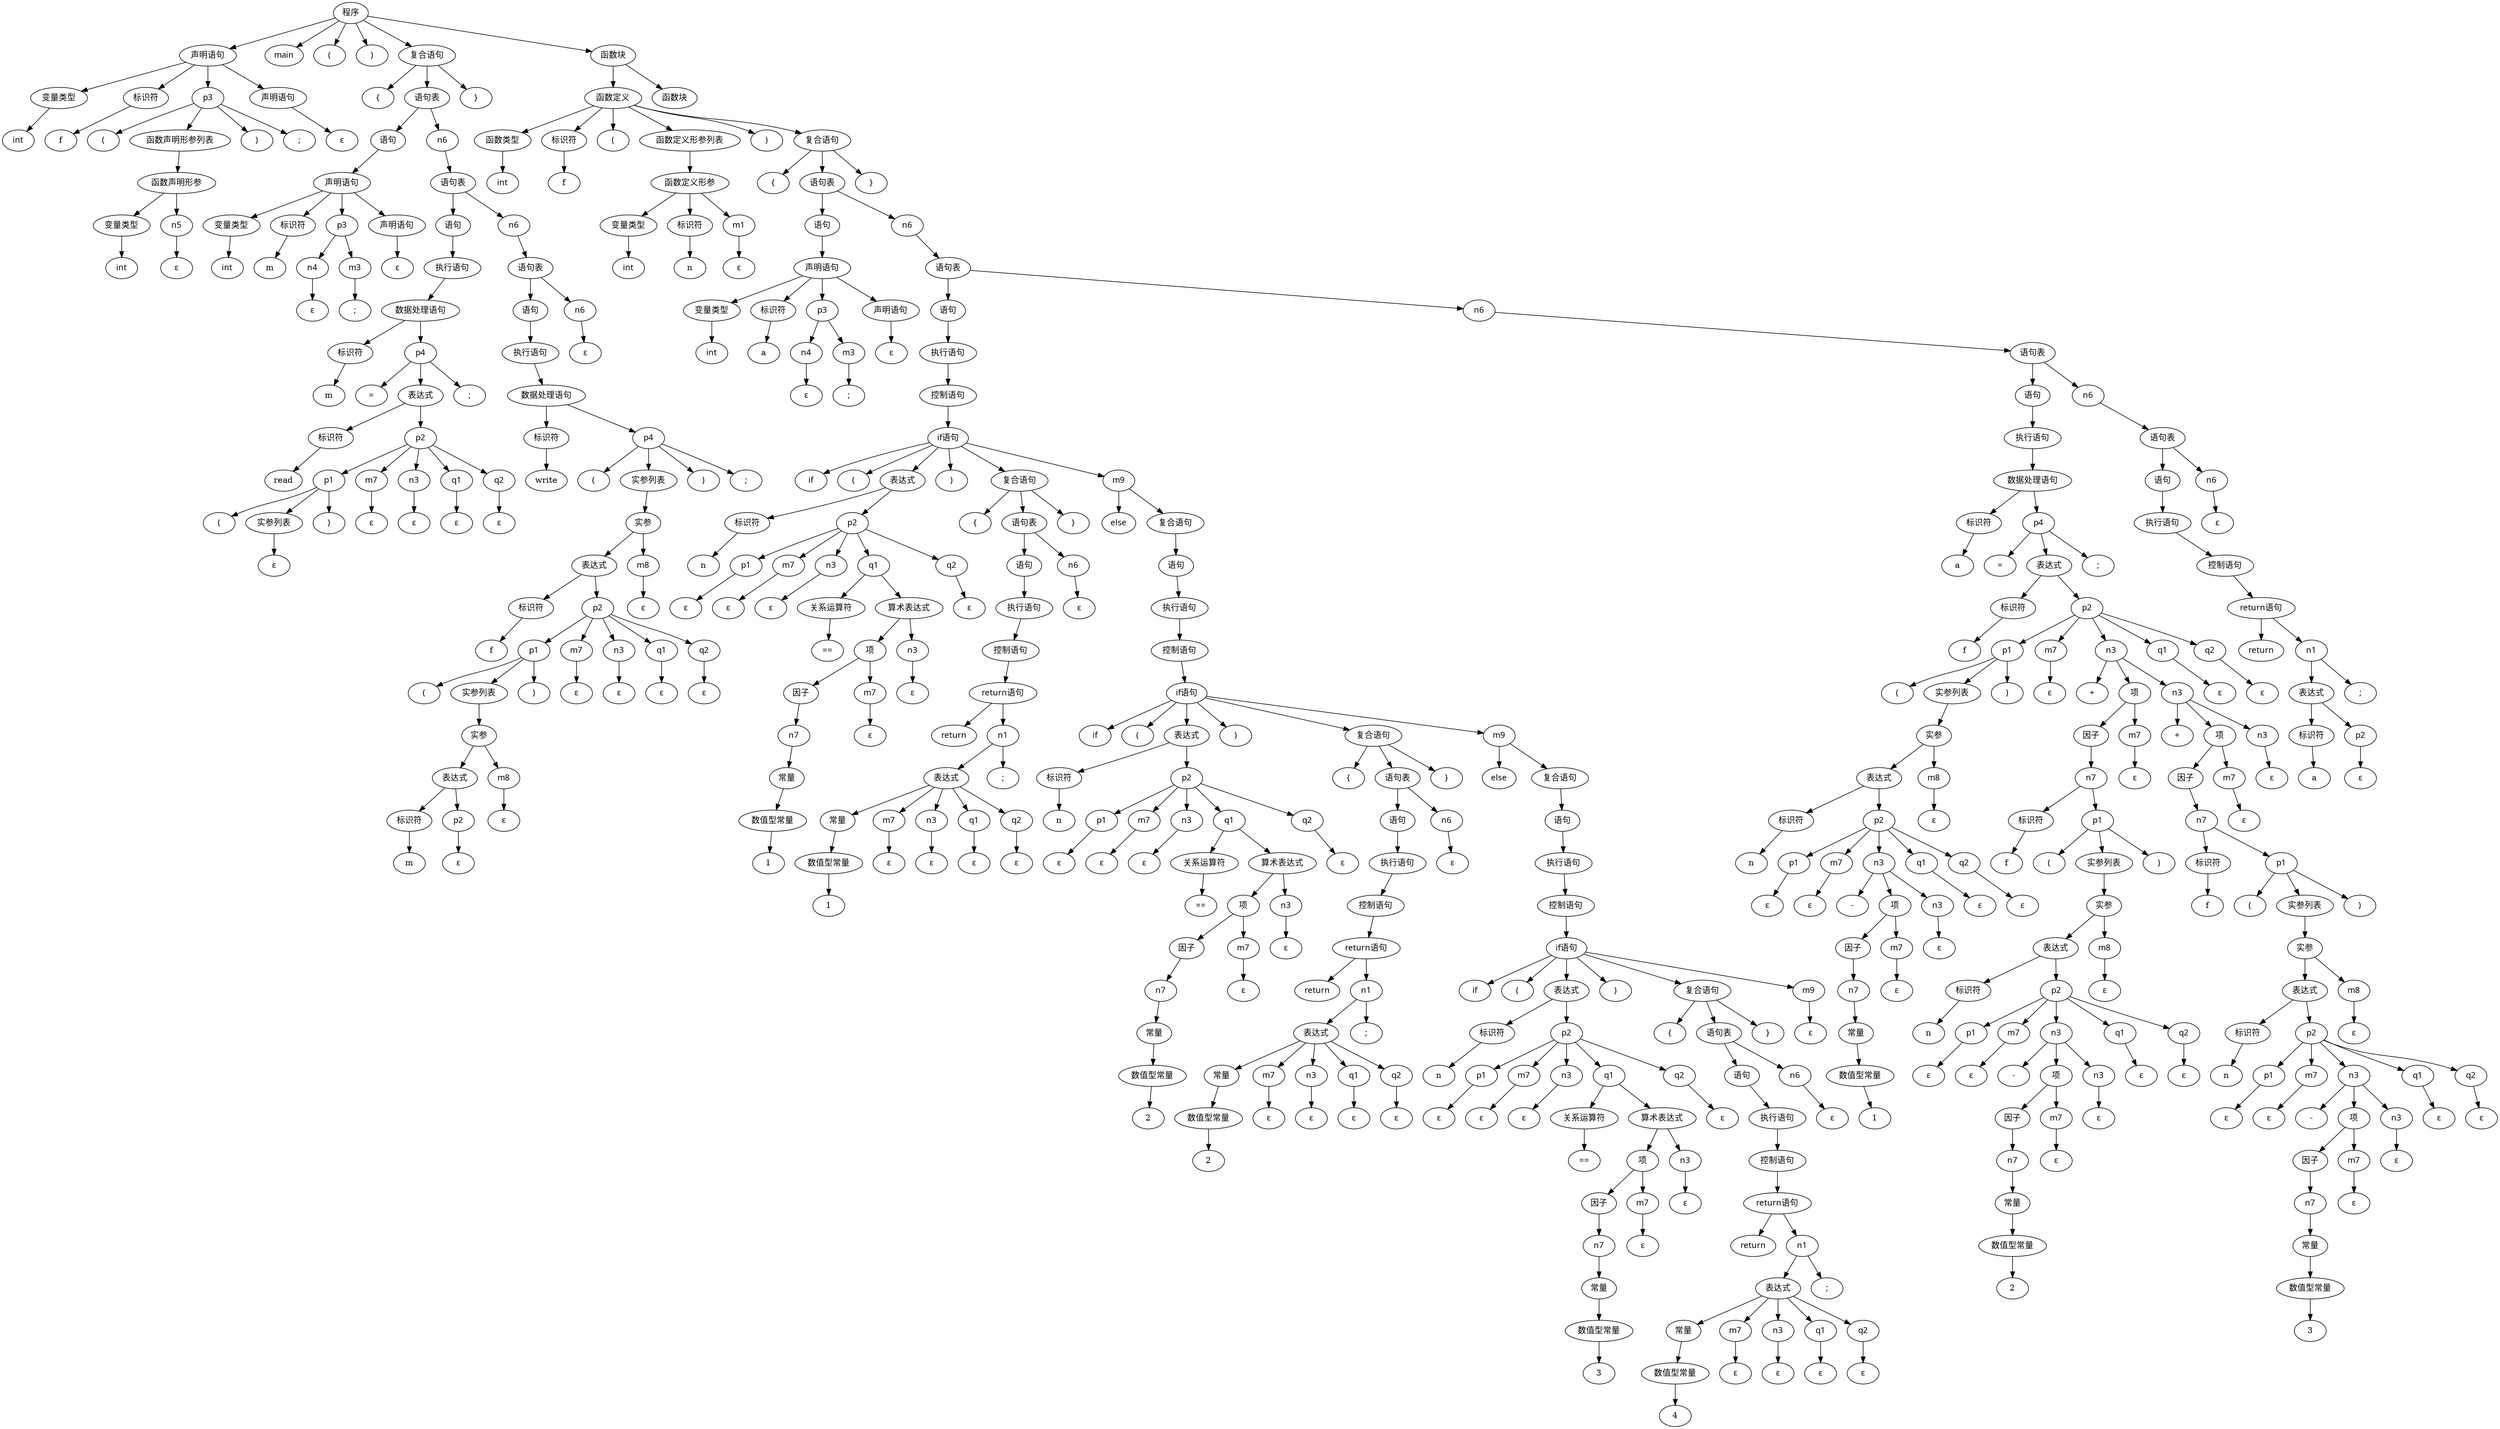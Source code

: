 // Syntax Tree
digraph "./Syntax_Tree/tree" {
	0 [label="程序" fontname=SimHei]
	1 [label="声明语句" fontname=SimHei]
	0 -> 1
	2 [label="变量类型" fontname=SimHei]
	1 -> 2
	3 [label=int fontname=SimHei]
	2 -> 3
	4 [label="标识符" fontname=SimHei]
	1 -> 4
	5 [label=f]
	4 -> 5
	6 [label=p3 fontname=SimHei]
	1 -> 6
	7 [label="(" fontname=SimHei]
	6 -> 7
	8 [label="函数声明形参列表" fontname=SimHei]
	6 -> 8
	9 [label="函数声明形参" fontname=SimHei]
	8 -> 9
	10 [label="变量类型" fontname=SimHei]
	9 -> 10
	11 [label=int fontname=SimHei]
	10 -> 11
	12 [label=n5 fontname=SimHei]
	9 -> 12
	13 [label="ε" fontname=SimHei]
	12 -> 13
	14 [label=")" fontname=SimHei]
	6 -> 14
	15 [label=";" fontname=SimHei]
	6 -> 15
	16 [label="声明语句" fontname=SimHei]
	1 -> 16
	17 [label="ε" fontname=SimHei]
	16 -> 17
	18 [label=main fontname=SimHei]
	0 -> 18
	19 [label="(" fontname=SimHei]
	0 -> 19
	20 [label=")" fontname=SimHei]
	0 -> 20
	21 [label="复合语句" fontname=SimHei]
	0 -> 21
	22 [label="{" fontname=SimHei]
	21 -> 22
	23 [label="语句表" fontname=SimHei]
	21 -> 23
	24 [label="语句" fontname=SimHei]
	23 -> 24
	25 [label="声明语句" fontname=SimHei]
	24 -> 25
	26 [label="变量类型" fontname=SimHei]
	25 -> 26
	27 [label=int fontname=SimHei]
	26 -> 27
	28 [label="标识符" fontname=SimHei]
	25 -> 28
	29 [label=m]
	28 -> 29
	30 [label=p3 fontname=SimHei]
	25 -> 30
	31 [label=n4 fontname=SimHei]
	30 -> 31
	32 [label="ε" fontname=SimHei]
	31 -> 32
	33 [label=m3 fontname=SimHei]
	30 -> 33
	34 [label=";" fontname=SimHei]
	33 -> 34
	35 [label="声明语句" fontname=SimHei]
	25 -> 35
	36 [label="ε" fontname=SimHei]
	35 -> 36
	37 [label=n6 fontname=SimHei]
	23 -> 37
	38 [label="语句表" fontname=SimHei]
	37 -> 38
	39 [label="语句" fontname=SimHei]
	38 -> 39
	40 [label="执行语句" fontname=SimHei]
	39 -> 40
	41 [label="数据处理语句" fontname=SimHei]
	40 -> 41
	42 [label="标识符" fontname=SimHei]
	41 -> 42
	43 [label=m]
	42 -> 43
	44 [label=p4 fontname=SimHei]
	41 -> 44
	45 [label="=" fontname=SimHei]
	44 -> 45
	46 [label="表达式" fontname=SimHei]
	44 -> 46
	47 [label="标识符" fontname=SimHei]
	46 -> 47
	48 [label=read]
	47 -> 48
	49 [label=p2 fontname=SimHei]
	46 -> 49
	50 [label=p1 fontname=SimHei]
	49 -> 50
	51 [label="(" fontname=SimHei]
	50 -> 51
	52 [label="实参列表" fontname=SimHei]
	50 -> 52
	53 [label="ε" fontname=SimHei]
	52 -> 53
	54 [label=")" fontname=SimHei]
	50 -> 54
	55 [label=m7 fontname=SimHei]
	49 -> 55
	56 [label="ε" fontname=SimHei]
	55 -> 56
	57 [label=n3 fontname=SimHei]
	49 -> 57
	58 [label="ε" fontname=SimHei]
	57 -> 58
	59 [label=q1 fontname=SimHei]
	49 -> 59
	60 [label="ε" fontname=SimHei]
	59 -> 60
	61 [label=q2 fontname=SimHei]
	49 -> 61
	62 [label="ε" fontname=SimHei]
	61 -> 62
	63 [label=";" fontname=SimHei]
	44 -> 63
	64 [label=n6 fontname=SimHei]
	38 -> 64
	65 [label="语句表" fontname=SimHei]
	64 -> 65
	66 [label="语句" fontname=SimHei]
	65 -> 66
	67 [label="执行语句" fontname=SimHei]
	66 -> 67
	68 [label="数据处理语句" fontname=SimHei]
	67 -> 68
	69 [label="标识符" fontname=SimHei]
	68 -> 69
	70 [label=write]
	69 -> 70
	71 [label=p4 fontname=SimHei]
	68 -> 71
	72 [label="(" fontname=SimHei]
	71 -> 72
	73 [label="实参列表" fontname=SimHei]
	71 -> 73
	74 [label="实参" fontname=SimHei]
	73 -> 74
	75 [label="表达式" fontname=SimHei]
	74 -> 75
	76 [label="标识符" fontname=SimHei]
	75 -> 76
	77 [label=f]
	76 -> 77
	78 [label=p2 fontname=SimHei]
	75 -> 78
	79 [label=p1 fontname=SimHei]
	78 -> 79
	80 [label="(" fontname=SimHei]
	79 -> 80
	81 [label="实参列表" fontname=SimHei]
	79 -> 81
	82 [label="实参" fontname=SimHei]
	81 -> 82
	83 [label="表达式" fontname=SimHei]
	82 -> 83
	84 [label="标识符" fontname=SimHei]
	83 -> 84
	85 [label=m]
	84 -> 85
	86 [label=p2 fontname=SimHei]
	83 -> 86
	87 [label="ε" fontname=SimHei]
	86 -> 87
	88 [label=m8 fontname=SimHei]
	82 -> 88
	89 [label="ε" fontname=SimHei]
	88 -> 89
	90 [label=")" fontname=SimHei]
	79 -> 90
	91 [label=m7 fontname=SimHei]
	78 -> 91
	92 [label="ε" fontname=SimHei]
	91 -> 92
	93 [label=n3 fontname=SimHei]
	78 -> 93
	94 [label="ε" fontname=SimHei]
	93 -> 94
	95 [label=q1 fontname=SimHei]
	78 -> 95
	96 [label="ε" fontname=SimHei]
	95 -> 96
	97 [label=q2 fontname=SimHei]
	78 -> 97
	98 [label="ε" fontname=SimHei]
	97 -> 98
	99 [label=m8 fontname=SimHei]
	74 -> 99
	100 [label="ε" fontname=SimHei]
	99 -> 100
	101 [label=")" fontname=SimHei]
	71 -> 101
	102 [label=";" fontname=SimHei]
	71 -> 102
	103 [label=n6 fontname=SimHei]
	65 -> 103
	104 [label="ε" fontname=SimHei]
	103 -> 104
	105 [label="}" fontname=SimHei]
	21 -> 105
	106 [label="函数块" fontname=SimHei]
	0 -> 106
	107 [label="函数定义" fontname=SimHei]
	106 -> 107
	108 [label="函数类型" fontname=SimHei]
	107 -> 108
	109 [label=int fontname=SimHei]
	108 -> 109
	110 [label="标识符" fontname=SimHei]
	107 -> 110
	111 [label=f]
	110 -> 111
	112 [label="(" fontname=SimHei]
	107 -> 112
	113 [label="函数定义形参列表" fontname=SimHei]
	107 -> 113
	114 [label="函数定义形参" fontname=SimHei]
	113 -> 114
	115 [label="变量类型" fontname=SimHei]
	114 -> 115
	116 [label=int fontname=SimHei]
	115 -> 116
	117 [label="标识符" fontname=SimHei]
	114 -> 117
	118 [label=n]
	117 -> 118
	119 [label=m1 fontname=SimHei]
	114 -> 119
	120 [label="ε" fontname=SimHei]
	119 -> 120
	121 [label=")" fontname=SimHei]
	107 -> 121
	122 [label="复合语句" fontname=SimHei]
	107 -> 122
	123 [label="{" fontname=SimHei]
	122 -> 123
	124 [label="语句表" fontname=SimHei]
	122 -> 124
	125 [label="语句" fontname=SimHei]
	124 -> 125
	126 [label="声明语句" fontname=SimHei]
	125 -> 126
	127 [label="变量类型" fontname=SimHei]
	126 -> 127
	128 [label=int fontname=SimHei]
	127 -> 128
	129 [label="标识符" fontname=SimHei]
	126 -> 129
	130 [label=a]
	129 -> 130
	131 [label=p3 fontname=SimHei]
	126 -> 131
	132 [label=n4 fontname=SimHei]
	131 -> 132
	133 [label="ε" fontname=SimHei]
	132 -> 133
	134 [label=m3 fontname=SimHei]
	131 -> 134
	135 [label=";" fontname=SimHei]
	134 -> 135
	136 [label="声明语句" fontname=SimHei]
	126 -> 136
	137 [label="ε" fontname=SimHei]
	136 -> 137
	138 [label=n6 fontname=SimHei]
	124 -> 138
	139 [label="语句表" fontname=SimHei]
	138 -> 139
	140 [label="语句" fontname=SimHei]
	139 -> 140
	141 [label="执行语句" fontname=SimHei]
	140 -> 141
	142 [label="控制语句" fontname=SimHei]
	141 -> 142
	143 [label="if语句" fontname=SimHei]
	142 -> 143
	144 [label=if fontname=SimHei]
	143 -> 144
	145 [label="(" fontname=SimHei]
	143 -> 145
	146 [label="表达式" fontname=SimHei]
	143 -> 146
	147 [label="标识符" fontname=SimHei]
	146 -> 147
	148 [label=n]
	147 -> 148
	149 [label=p2 fontname=SimHei]
	146 -> 149
	150 [label=p1 fontname=SimHei]
	149 -> 150
	151 [label="ε" fontname=SimHei]
	150 -> 151
	152 [label=m7 fontname=SimHei]
	149 -> 152
	153 [label="ε" fontname=SimHei]
	152 -> 153
	154 [label=n3 fontname=SimHei]
	149 -> 154
	155 [label="ε" fontname=SimHei]
	154 -> 155
	156 [label=q1 fontname=SimHei]
	149 -> 156
	157 [label="关系运算符" fontname=SimHei]
	156 -> 157
	158 [label="==" fontname=SimHei]
	157 -> 158
	159 [label="算术表达式" fontname=SimHei]
	156 -> 159
	160 [label="项" fontname=SimHei]
	159 -> 160
	161 [label="因子" fontname=SimHei]
	160 -> 161
	162 [label=n7 fontname=SimHei]
	161 -> 162
	163 [label="常量" fontname=SimHei]
	162 -> 163
	164 [label="数值型常量" fontname=SimHei]
	163 -> 164
	165 [label=1]
	164 -> 165
	166 [label=m7 fontname=SimHei]
	160 -> 166
	167 [label="ε" fontname=SimHei]
	166 -> 167
	168 [label=n3 fontname=SimHei]
	159 -> 168
	169 [label="ε" fontname=SimHei]
	168 -> 169
	170 [label=q2 fontname=SimHei]
	149 -> 170
	171 [label="ε" fontname=SimHei]
	170 -> 171
	172 [label=")" fontname=SimHei]
	143 -> 172
	173 [label="复合语句" fontname=SimHei]
	143 -> 173
	174 [label="{" fontname=SimHei]
	173 -> 174
	175 [label="语句表" fontname=SimHei]
	173 -> 175
	176 [label="语句" fontname=SimHei]
	175 -> 176
	177 [label="执行语句" fontname=SimHei]
	176 -> 177
	178 [label="控制语句" fontname=SimHei]
	177 -> 178
	179 [label="return语句" fontname=SimHei]
	178 -> 179
	180 [label=return fontname=SimHei]
	179 -> 180
	181 [label=n1 fontname=SimHei]
	179 -> 181
	182 [label="表达式" fontname=SimHei]
	181 -> 182
	183 [label="常量" fontname=SimHei]
	182 -> 183
	184 [label="数值型常量" fontname=SimHei]
	183 -> 184
	185 [label=1]
	184 -> 185
	186 [label=m7 fontname=SimHei]
	182 -> 186
	187 [label="ε" fontname=SimHei]
	186 -> 187
	188 [label=n3 fontname=SimHei]
	182 -> 188
	189 [label="ε" fontname=SimHei]
	188 -> 189
	190 [label=q1 fontname=SimHei]
	182 -> 190
	191 [label="ε" fontname=SimHei]
	190 -> 191
	192 [label=q2 fontname=SimHei]
	182 -> 192
	193 [label="ε" fontname=SimHei]
	192 -> 193
	194 [label=";" fontname=SimHei]
	181 -> 194
	195 [label=n6 fontname=SimHei]
	175 -> 195
	196 [label="ε" fontname=SimHei]
	195 -> 196
	197 [label="}" fontname=SimHei]
	173 -> 197
	198 [label=m9 fontname=SimHei]
	143 -> 198
	199 [label=else fontname=SimHei]
	198 -> 199
	200 [label="复合语句" fontname=SimHei]
	198 -> 200
	201 [label="语句" fontname=SimHei]
	200 -> 201
	202 [label="执行语句" fontname=SimHei]
	201 -> 202
	203 [label="控制语句" fontname=SimHei]
	202 -> 203
	204 [label="if语句" fontname=SimHei]
	203 -> 204
	205 [label=if fontname=SimHei]
	204 -> 205
	206 [label="(" fontname=SimHei]
	204 -> 206
	207 [label="表达式" fontname=SimHei]
	204 -> 207
	208 [label="标识符" fontname=SimHei]
	207 -> 208
	209 [label=n]
	208 -> 209
	210 [label=p2 fontname=SimHei]
	207 -> 210
	211 [label=p1 fontname=SimHei]
	210 -> 211
	212 [label="ε" fontname=SimHei]
	211 -> 212
	213 [label=m7 fontname=SimHei]
	210 -> 213
	214 [label="ε" fontname=SimHei]
	213 -> 214
	215 [label=n3 fontname=SimHei]
	210 -> 215
	216 [label="ε" fontname=SimHei]
	215 -> 216
	217 [label=q1 fontname=SimHei]
	210 -> 217
	218 [label="关系运算符" fontname=SimHei]
	217 -> 218
	219 [label="==" fontname=SimHei]
	218 -> 219
	220 [label="算术表达式" fontname=SimHei]
	217 -> 220
	221 [label="项" fontname=SimHei]
	220 -> 221
	222 [label="因子" fontname=SimHei]
	221 -> 222
	223 [label=n7 fontname=SimHei]
	222 -> 223
	224 [label="常量" fontname=SimHei]
	223 -> 224
	225 [label="数值型常量" fontname=SimHei]
	224 -> 225
	226 [label=2]
	225 -> 226
	227 [label=m7 fontname=SimHei]
	221 -> 227
	228 [label="ε" fontname=SimHei]
	227 -> 228
	229 [label=n3 fontname=SimHei]
	220 -> 229
	230 [label="ε" fontname=SimHei]
	229 -> 230
	231 [label=q2 fontname=SimHei]
	210 -> 231
	232 [label="ε" fontname=SimHei]
	231 -> 232
	233 [label=")" fontname=SimHei]
	204 -> 233
	234 [label="复合语句" fontname=SimHei]
	204 -> 234
	235 [label="{" fontname=SimHei]
	234 -> 235
	236 [label="语句表" fontname=SimHei]
	234 -> 236
	237 [label="语句" fontname=SimHei]
	236 -> 237
	238 [label="执行语句" fontname=SimHei]
	237 -> 238
	239 [label="控制语句" fontname=SimHei]
	238 -> 239
	240 [label="return语句" fontname=SimHei]
	239 -> 240
	241 [label=return fontname=SimHei]
	240 -> 241
	242 [label=n1 fontname=SimHei]
	240 -> 242
	243 [label="表达式" fontname=SimHei]
	242 -> 243
	244 [label="常量" fontname=SimHei]
	243 -> 244
	245 [label="数值型常量" fontname=SimHei]
	244 -> 245
	246 [label=2]
	245 -> 246
	247 [label=m7 fontname=SimHei]
	243 -> 247
	248 [label="ε" fontname=SimHei]
	247 -> 248
	249 [label=n3 fontname=SimHei]
	243 -> 249
	250 [label="ε" fontname=SimHei]
	249 -> 250
	251 [label=q1 fontname=SimHei]
	243 -> 251
	252 [label="ε" fontname=SimHei]
	251 -> 252
	253 [label=q2 fontname=SimHei]
	243 -> 253
	254 [label="ε" fontname=SimHei]
	253 -> 254
	255 [label=";" fontname=SimHei]
	242 -> 255
	256 [label=n6 fontname=SimHei]
	236 -> 256
	257 [label="ε" fontname=SimHei]
	256 -> 257
	258 [label="}" fontname=SimHei]
	234 -> 258
	259 [label=m9 fontname=SimHei]
	204 -> 259
	260 [label=else fontname=SimHei]
	259 -> 260
	261 [label="复合语句" fontname=SimHei]
	259 -> 261
	262 [label="语句" fontname=SimHei]
	261 -> 262
	263 [label="执行语句" fontname=SimHei]
	262 -> 263
	264 [label="控制语句" fontname=SimHei]
	263 -> 264
	265 [label="if语句" fontname=SimHei]
	264 -> 265
	266 [label=if fontname=SimHei]
	265 -> 266
	267 [label="(" fontname=SimHei]
	265 -> 267
	268 [label="表达式" fontname=SimHei]
	265 -> 268
	269 [label="标识符" fontname=SimHei]
	268 -> 269
	270 [label=n]
	269 -> 270
	271 [label=p2 fontname=SimHei]
	268 -> 271
	272 [label=p1 fontname=SimHei]
	271 -> 272
	273 [label="ε" fontname=SimHei]
	272 -> 273
	274 [label=m7 fontname=SimHei]
	271 -> 274
	275 [label="ε" fontname=SimHei]
	274 -> 275
	276 [label=n3 fontname=SimHei]
	271 -> 276
	277 [label="ε" fontname=SimHei]
	276 -> 277
	278 [label=q1 fontname=SimHei]
	271 -> 278
	279 [label="关系运算符" fontname=SimHei]
	278 -> 279
	280 [label="==" fontname=SimHei]
	279 -> 280
	281 [label="算术表达式" fontname=SimHei]
	278 -> 281
	282 [label="项" fontname=SimHei]
	281 -> 282
	283 [label="因子" fontname=SimHei]
	282 -> 283
	284 [label=n7 fontname=SimHei]
	283 -> 284
	285 [label="常量" fontname=SimHei]
	284 -> 285
	286 [label="数值型常量" fontname=SimHei]
	285 -> 286
	287 [label=3]
	286 -> 287
	288 [label=m7 fontname=SimHei]
	282 -> 288
	289 [label="ε" fontname=SimHei]
	288 -> 289
	290 [label=n3 fontname=SimHei]
	281 -> 290
	291 [label="ε" fontname=SimHei]
	290 -> 291
	292 [label=q2 fontname=SimHei]
	271 -> 292
	293 [label="ε" fontname=SimHei]
	292 -> 293
	294 [label=")" fontname=SimHei]
	265 -> 294
	295 [label="复合语句" fontname=SimHei]
	265 -> 295
	296 [label="{" fontname=SimHei]
	295 -> 296
	297 [label="语句表" fontname=SimHei]
	295 -> 297
	298 [label="语句" fontname=SimHei]
	297 -> 298
	299 [label="执行语句" fontname=SimHei]
	298 -> 299
	300 [label="控制语句" fontname=SimHei]
	299 -> 300
	301 [label="return语句" fontname=SimHei]
	300 -> 301
	302 [label=return fontname=SimHei]
	301 -> 302
	303 [label=n1 fontname=SimHei]
	301 -> 303
	304 [label="表达式" fontname=SimHei]
	303 -> 304
	305 [label="常量" fontname=SimHei]
	304 -> 305
	306 [label="数值型常量" fontname=SimHei]
	305 -> 306
	307 [label=4]
	306 -> 307
	308 [label=m7 fontname=SimHei]
	304 -> 308
	309 [label="ε" fontname=SimHei]
	308 -> 309
	310 [label=n3 fontname=SimHei]
	304 -> 310
	311 [label="ε" fontname=SimHei]
	310 -> 311
	312 [label=q1 fontname=SimHei]
	304 -> 312
	313 [label="ε" fontname=SimHei]
	312 -> 313
	314 [label=q2 fontname=SimHei]
	304 -> 314
	315 [label="ε" fontname=SimHei]
	314 -> 315
	316 [label=";" fontname=SimHei]
	303 -> 316
	317 [label=n6 fontname=SimHei]
	297 -> 317
	318 [label="ε" fontname=SimHei]
	317 -> 318
	319 [label="}" fontname=SimHei]
	295 -> 319
	320 [label=m9 fontname=SimHei]
	265 -> 320
	321 [label="ε" fontname=SimHei]
	320 -> 321
	322 [label=n6 fontname=SimHei]
	139 -> 322
	323 [label="语句表" fontname=SimHei]
	322 -> 323
	324 [label="语句" fontname=SimHei]
	323 -> 324
	325 [label="执行语句" fontname=SimHei]
	324 -> 325
	326 [label="数据处理语句" fontname=SimHei]
	325 -> 326
	327 [label="标识符" fontname=SimHei]
	326 -> 327
	328 [label=a]
	327 -> 328
	329 [label=p4 fontname=SimHei]
	326 -> 329
	330 [label="=" fontname=SimHei]
	329 -> 330
	331 [label="表达式" fontname=SimHei]
	329 -> 331
	332 [label="标识符" fontname=SimHei]
	331 -> 332
	333 [label=f]
	332 -> 333
	334 [label=p2 fontname=SimHei]
	331 -> 334
	335 [label=p1 fontname=SimHei]
	334 -> 335
	336 [label="(" fontname=SimHei]
	335 -> 336
	337 [label="实参列表" fontname=SimHei]
	335 -> 337
	338 [label="实参" fontname=SimHei]
	337 -> 338
	339 [label="表达式" fontname=SimHei]
	338 -> 339
	340 [label="标识符" fontname=SimHei]
	339 -> 340
	341 [label=n]
	340 -> 341
	342 [label=p2 fontname=SimHei]
	339 -> 342
	343 [label=p1 fontname=SimHei]
	342 -> 343
	344 [label="ε" fontname=SimHei]
	343 -> 344
	345 [label=m7 fontname=SimHei]
	342 -> 345
	346 [label="ε" fontname=SimHei]
	345 -> 346
	347 [label=n3 fontname=SimHei]
	342 -> 347
	348 [label="-" fontname=SimHei]
	347 -> 348
	349 [label="项" fontname=SimHei]
	347 -> 349
	350 [label="因子" fontname=SimHei]
	349 -> 350
	351 [label=n7 fontname=SimHei]
	350 -> 351
	352 [label="常量" fontname=SimHei]
	351 -> 352
	353 [label="数值型常量" fontname=SimHei]
	352 -> 353
	354 [label=1]
	353 -> 354
	355 [label=m7 fontname=SimHei]
	349 -> 355
	356 [label="ε" fontname=SimHei]
	355 -> 356
	357 [label=n3 fontname=SimHei]
	347 -> 357
	358 [label="ε" fontname=SimHei]
	357 -> 358
	359 [label=q1 fontname=SimHei]
	342 -> 359
	360 [label="ε" fontname=SimHei]
	359 -> 360
	361 [label=q2 fontname=SimHei]
	342 -> 361
	362 [label="ε" fontname=SimHei]
	361 -> 362
	363 [label=m8 fontname=SimHei]
	338 -> 363
	364 [label="ε" fontname=SimHei]
	363 -> 364
	365 [label=")" fontname=SimHei]
	335 -> 365
	366 [label=m7 fontname=SimHei]
	334 -> 366
	367 [label="ε" fontname=SimHei]
	366 -> 367
	368 [label=n3 fontname=SimHei]
	334 -> 368
	369 [label="+" fontname=SimHei]
	368 -> 369
	370 [label="项" fontname=SimHei]
	368 -> 370
	371 [label="因子" fontname=SimHei]
	370 -> 371
	372 [label=n7 fontname=SimHei]
	371 -> 372
	373 [label="标识符" fontname=SimHei]
	372 -> 373
	374 [label=f]
	373 -> 374
	375 [label=p1 fontname=SimHei]
	372 -> 375
	376 [label="(" fontname=SimHei]
	375 -> 376
	377 [label="实参列表" fontname=SimHei]
	375 -> 377
	378 [label="实参" fontname=SimHei]
	377 -> 378
	379 [label="表达式" fontname=SimHei]
	378 -> 379
	380 [label="标识符" fontname=SimHei]
	379 -> 380
	381 [label=n]
	380 -> 381
	382 [label=p2 fontname=SimHei]
	379 -> 382
	383 [label=p1 fontname=SimHei]
	382 -> 383
	384 [label="ε" fontname=SimHei]
	383 -> 384
	385 [label=m7 fontname=SimHei]
	382 -> 385
	386 [label="ε" fontname=SimHei]
	385 -> 386
	387 [label=n3 fontname=SimHei]
	382 -> 387
	388 [label="-" fontname=SimHei]
	387 -> 388
	389 [label="项" fontname=SimHei]
	387 -> 389
	390 [label="因子" fontname=SimHei]
	389 -> 390
	391 [label=n7 fontname=SimHei]
	390 -> 391
	392 [label="常量" fontname=SimHei]
	391 -> 392
	393 [label="数值型常量" fontname=SimHei]
	392 -> 393
	394 [label=2]
	393 -> 394
	395 [label=m7 fontname=SimHei]
	389 -> 395
	396 [label="ε" fontname=SimHei]
	395 -> 396
	397 [label=n3 fontname=SimHei]
	387 -> 397
	398 [label="ε" fontname=SimHei]
	397 -> 398
	399 [label=q1 fontname=SimHei]
	382 -> 399
	400 [label="ε" fontname=SimHei]
	399 -> 400
	401 [label=q2 fontname=SimHei]
	382 -> 401
	402 [label="ε" fontname=SimHei]
	401 -> 402
	403 [label=m8 fontname=SimHei]
	378 -> 403
	404 [label="ε" fontname=SimHei]
	403 -> 404
	405 [label=")" fontname=SimHei]
	375 -> 405
	406 [label=m7 fontname=SimHei]
	370 -> 406
	407 [label="ε" fontname=SimHei]
	406 -> 407
	408 [label=n3 fontname=SimHei]
	368 -> 408
	409 [label="+" fontname=SimHei]
	408 -> 409
	410 [label="项" fontname=SimHei]
	408 -> 410
	411 [label="因子" fontname=SimHei]
	410 -> 411
	412 [label=n7 fontname=SimHei]
	411 -> 412
	413 [label="标识符" fontname=SimHei]
	412 -> 413
	414 [label=f]
	413 -> 414
	415 [label=p1 fontname=SimHei]
	412 -> 415
	416 [label="(" fontname=SimHei]
	415 -> 416
	417 [label="实参列表" fontname=SimHei]
	415 -> 417
	418 [label="实参" fontname=SimHei]
	417 -> 418
	419 [label="表达式" fontname=SimHei]
	418 -> 419
	420 [label="标识符" fontname=SimHei]
	419 -> 420
	421 [label=n]
	420 -> 421
	422 [label=p2 fontname=SimHei]
	419 -> 422
	423 [label=p1 fontname=SimHei]
	422 -> 423
	424 [label="ε" fontname=SimHei]
	423 -> 424
	425 [label=m7 fontname=SimHei]
	422 -> 425
	426 [label="ε" fontname=SimHei]
	425 -> 426
	427 [label=n3 fontname=SimHei]
	422 -> 427
	428 [label="-" fontname=SimHei]
	427 -> 428
	429 [label="项" fontname=SimHei]
	427 -> 429
	430 [label="因子" fontname=SimHei]
	429 -> 430
	431 [label=n7 fontname=SimHei]
	430 -> 431
	432 [label="常量" fontname=SimHei]
	431 -> 432
	433 [label="数值型常量" fontname=SimHei]
	432 -> 433
	434 [label=3]
	433 -> 434
	435 [label=m7 fontname=SimHei]
	429 -> 435
	436 [label="ε" fontname=SimHei]
	435 -> 436
	437 [label=n3 fontname=SimHei]
	427 -> 437
	438 [label="ε" fontname=SimHei]
	437 -> 438
	439 [label=q1 fontname=SimHei]
	422 -> 439
	440 [label="ε" fontname=SimHei]
	439 -> 440
	441 [label=q2 fontname=SimHei]
	422 -> 441
	442 [label="ε" fontname=SimHei]
	441 -> 442
	443 [label=m8 fontname=SimHei]
	418 -> 443
	444 [label="ε" fontname=SimHei]
	443 -> 444
	445 [label=")" fontname=SimHei]
	415 -> 445
	446 [label=m7 fontname=SimHei]
	410 -> 446
	447 [label="ε" fontname=SimHei]
	446 -> 447
	448 [label=n3 fontname=SimHei]
	408 -> 448
	449 [label="ε" fontname=SimHei]
	448 -> 449
	450 [label=q1 fontname=SimHei]
	334 -> 450
	451 [label="ε" fontname=SimHei]
	450 -> 451
	452 [label=q2 fontname=SimHei]
	334 -> 452
	453 [label="ε" fontname=SimHei]
	452 -> 453
	454 [label=";" fontname=SimHei]
	329 -> 454
	455 [label=n6 fontname=SimHei]
	323 -> 455
	456 [label="语句表" fontname=SimHei]
	455 -> 456
	457 [label="语句" fontname=SimHei]
	456 -> 457
	458 [label="执行语句" fontname=SimHei]
	457 -> 458
	459 [label="控制语句" fontname=SimHei]
	458 -> 459
	460 [label="return语句" fontname=SimHei]
	459 -> 460
	461 [label=return fontname=SimHei]
	460 -> 461
	462 [label=n1 fontname=SimHei]
	460 -> 462
	463 [label="表达式" fontname=SimHei]
	462 -> 463
	464 [label="标识符" fontname=SimHei]
	463 -> 464
	465 [label=a]
	464 -> 465
	466 [label=p2 fontname=SimHei]
	463 -> 466
	467 [label="ε" fontname=SimHei]
	466 -> 467
	468 [label=";" fontname=SimHei]
	462 -> 468
	469 [label=n6 fontname=SimHei]
	456 -> 469
	470 [label="ε" fontname=SimHei]
	469 -> 470
	471 [label="}" fontname=SimHei]
	122 -> 471
	472 [label="函数块" fontname=SimHei]
	106 -> 472
}

